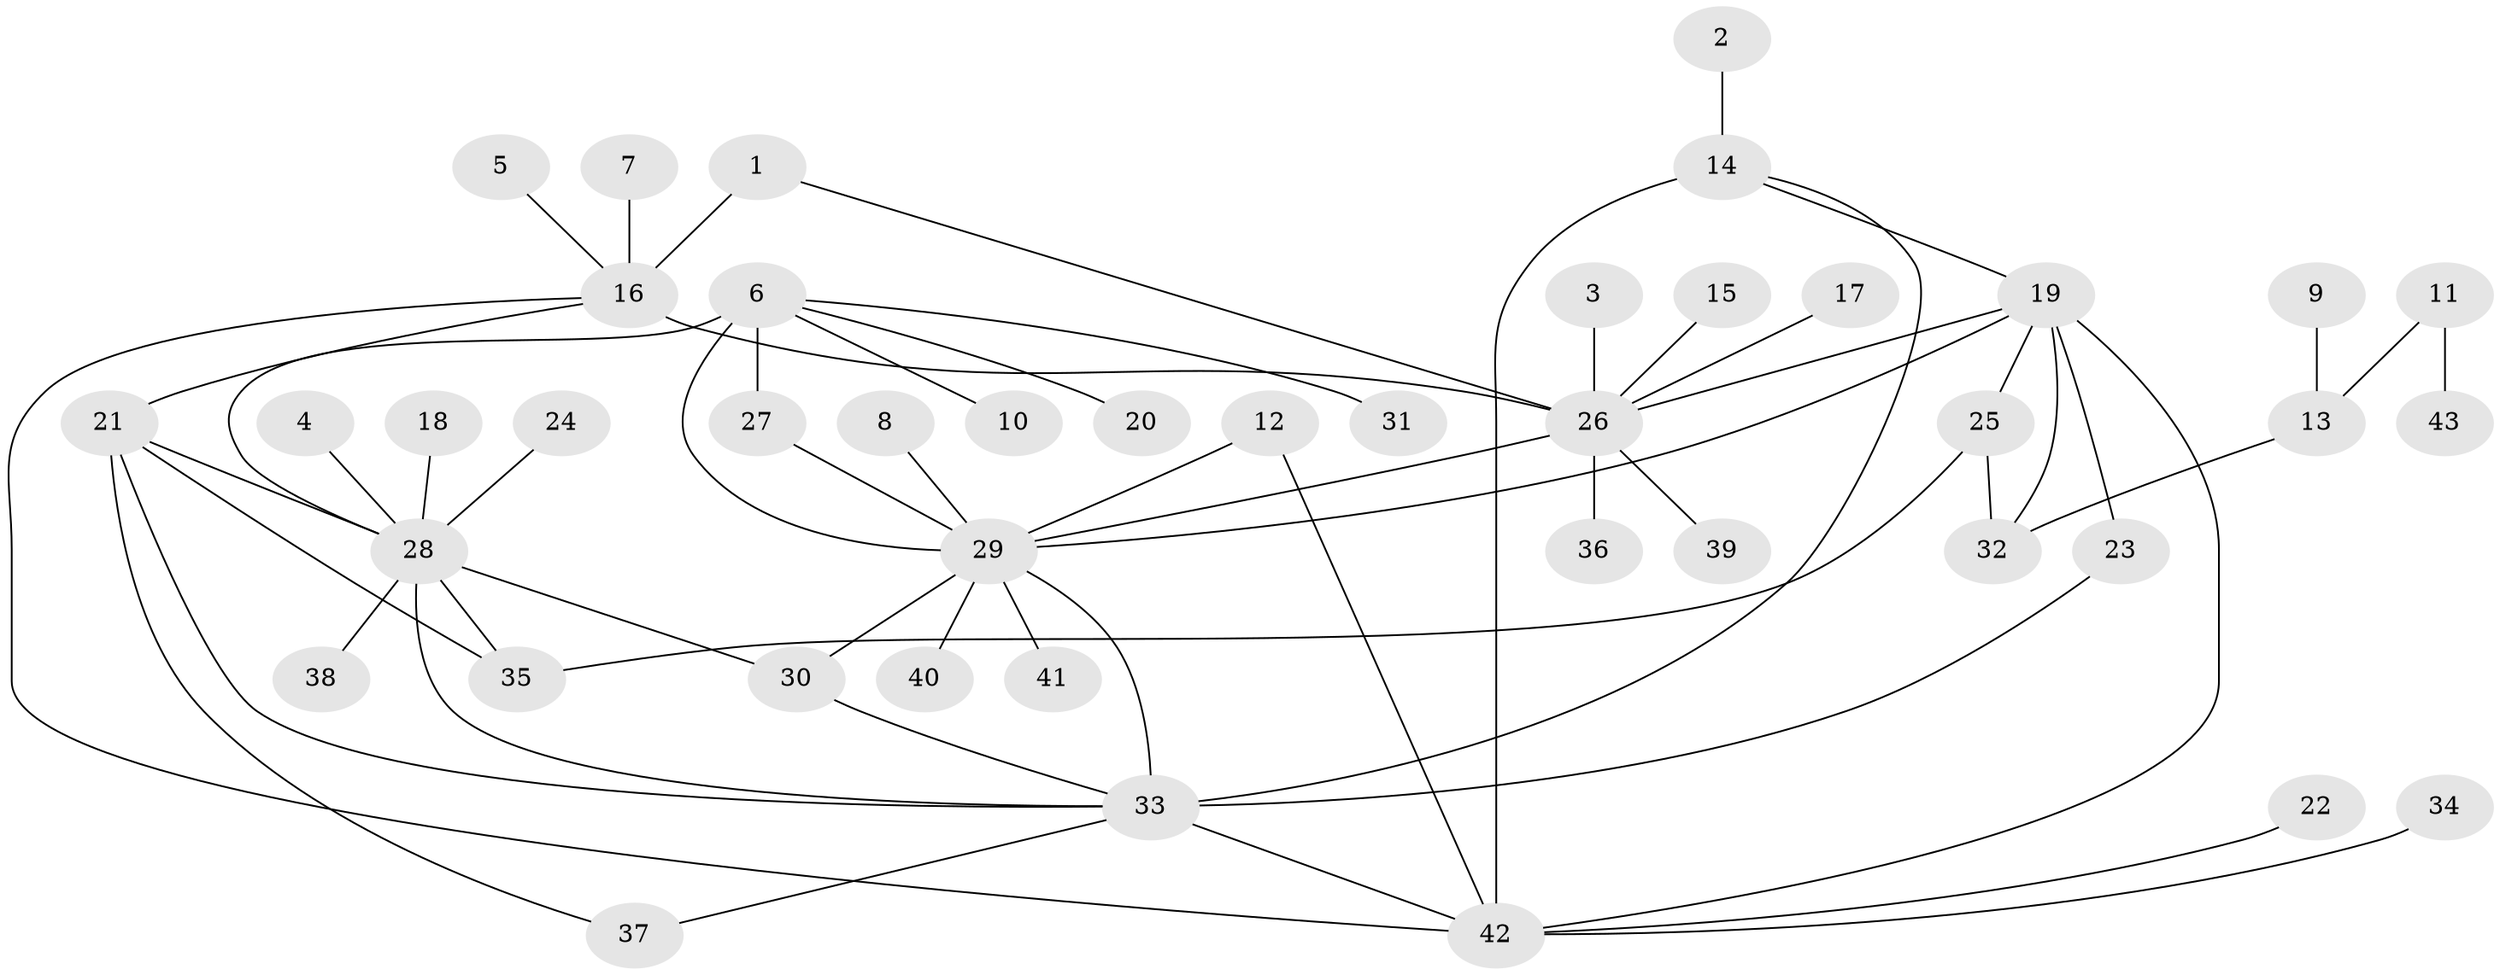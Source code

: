 // original degree distribution, {5: 0.046511627906976744, 6: 0.06976744186046512, 4: 0.05813953488372093, 14: 0.011627906976744186, 9: 0.023255813953488372, 3: 0.046511627906976744, 7: 0.023255813953488372, 10: 0.011627906976744186, 8: 0.011627906976744186, 1: 0.5116279069767442, 2: 0.18604651162790697}
// Generated by graph-tools (version 1.1) at 2025/26/03/09/25 03:26:47]
// undirected, 43 vertices, 60 edges
graph export_dot {
graph [start="1"]
  node [color=gray90,style=filled];
  1;
  2;
  3;
  4;
  5;
  6;
  7;
  8;
  9;
  10;
  11;
  12;
  13;
  14;
  15;
  16;
  17;
  18;
  19;
  20;
  21;
  22;
  23;
  24;
  25;
  26;
  27;
  28;
  29;
  30;
  31;
  32;
  33;
  34;
  35;
  36;
  37;
  38;
  39;
  40;
  41;
  42;
  43;
  1 -- 16 [weight=2.0];
  1 -- 26 [weight=1.0];
  2 -- 14 [weight=1.0];
  3 -- 26 [weight=1.0];
  4 -- 28 [weight=1.0];
  5 -- 16 [weight=1.0];
  6 -- 10 [weight=1.0];
  6 -- 20 [weight=1.0];
  6 -- 27 [weight=2.0];
  6 -- 28 [weight=1.0];
  6 -- 29 [weight=2.0];
  6 -- 31 [weight=1.0];
  7 -- 16 [weight=1.0];
  8 -- 29 [weight=1.0];
  9 -- 13 [weight=1.0];
  11 -- 13 [weight=1.0];
  11 -- 43 [weight=1.0];
  12 -- 29 [weight=1.0];
  12 -- 42 [weight=1.0];
  13 -- 32 [weight=1.0];
  14 -- 19 [weight=1.0];
  14 -- 33 [weight=1.0];
  14 -- 42 [weight=2.0];
  15 -- 26 [weight=1.0];
  16 -- 21 [weight=1.0];
  16 -- 26 [weight=2.0];
  16 -- 42 [weight=1.0];
  17 -- 26 [weight=1.0];
  18 -- 28 [weight=1.0];
  19 -- 23 [weight=1.0];
  19 -- 25 [weight=2.0];
  19 -- 26 [weight=1.0];
  19 -- 29 [weight=1.0];
  19 -- 32 [weight=2.0];
  19 -- 42 [weight=1.0];
  21 -- 28 [weight=2.0];
  21 -- 33 [weight=1.0];
  21 -- 35 [weight=1.0];
  21 -- 37 [weight=1.0];
  22 -- 42 [weight=1.0];
  23 -- 33 [weight=1.0];
  24 -- 28 [weight=1.0];
  25 -- 32 [weight=1.0];
  25 -- 35 [weight=1.0];
  26 -- 29 [weight=2.0];
  26 -- 36 [weight=1.0];
  26 -- 39 [weight=1.0];
  27 -- 29 [weight=1.0];
  28 -- 30 [weight=1.0];
  28 -- 33 [weight=1.0];
  28 -- 35 [weight=2.0];
  28 -- 38 [weight=1.0];
  29 -- 30 [weight=1.0];
  29 -- 33 [weight=1.0];
  29 -- 40 [weight=1.0];
  29 -- 41 [weight=1.0];
  30 -- 33 [weight=1.0];
  33 -- 37 [weight=1.0];
  33 -- 42 [weight=2.0];
  34 -- 42 [weight=1.0];
}
